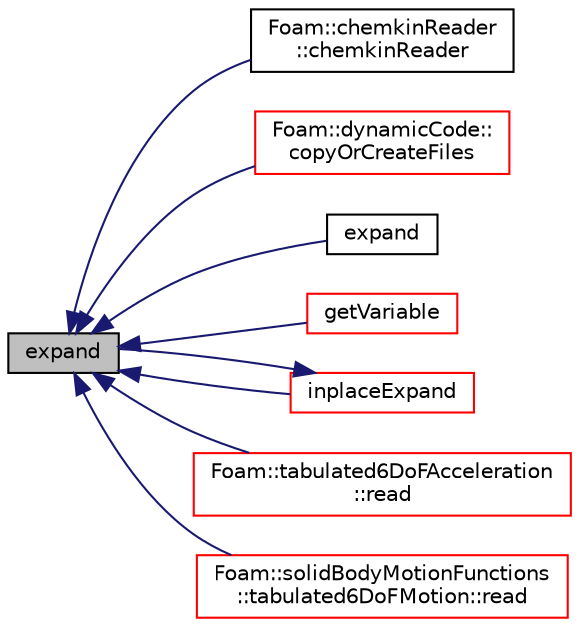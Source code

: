 digraph "expand"
{
  bgcolor="transparent";
  edge [fontname="Helvetica",fontsize="10",labelfontname="Helvetica",labelfontsize="10"];
  node [fontname="Helvetica",fontsize="10",shape=record];
  rankdir="LR";
  Node1 [label="expand",height=0.2,width=0.4,color="black", fillcolor="grey75", style="filled", fontcolor="black"];
  Node1 -> Node2 [dir="back",color="midnightblue",fontsize="10",style="solid",fontname="Helvetica"];
  Node2 [label="Foam::chemkinReader\l::chemkinReader",height=0.2,width=0.4,color="black",URL="$a00268.html#ad5d1c0516a2875bcf47df1f69561dffe",tooltip="Construct by getting the CHEMKIN III file name from dictionary. "];
  Node1 -> Node3 [dir="back",color="midnightblue",fontsize="10",style="solid",fontname="Helvetica"];
  Node3 [label="Foam::dynamicCode::\lcopyOrCreateFiles",height=0.2,width=0.4,color="red",URL="$a00604.html#aafdce80d9c7bfe4288158f3804c5cd53",tooltip="Copy/create files prior to compilation. "];
  Node1 -> Node4 [dir="back",color="midnightblue",fontsize="10",style="solid",fontname="Helvetica"];
  Node4 [label="expand",height=0.2,width=0.4,color="black",URL="$a11064.html#a1d41790a0f1600ea716f2f58416d0a9a",tooltip="Recursively expands (dictionary or environment) variable. "];
  Node1 -> Node5 [dir="back",color="midnightblue",fontsize="10",style="solid",fontname="Helvetica"];
  Node5 [label="getVariable",height=0.2,width=0.4,color="red",URL="$a11064.html#a0b683838814d3a93044a72f190d693ed",tooltip="Get dictionary or (optionally) environment variable. "];
  Node1 -> Node6 [dir="back",color="midnightblue",fontsize="10",style="solid",fontname="Helvetica"];
  Node6 [label="inplaceExpand",height=0.2,width=0.4,color="red",URL="$a11064.html#a7020c3fef9cbe17ac1fcdaaa81fe1076",tooltip="Inplace expand occurences of variables according to the mapping. "];
  Node6 -> Node1 [dir="back",color="midnightblue",fontsize="10",style="solid",fontname="Helvetica"];
  Node1 -> Node7 [dir="back",color="midnightblue",fontsize="10",style="solid",fontname="Helvetica"];
  Node7 [label="Foam::tabulated6DoFAcceleration\l::read",height=0.2,width=0.4,color="red",URL="$a02628.html#a6cb32eddd3d7e49483d3fd4f7d913445",tooltip="Update properties from given dictionary. "];
  Node1 -> Node8 [dir="back",color="midnightblue",fontsize="10",style="solid",fontname="Helvetica"];
  Node8 [label="Foam::solidBodyMotionFunctions\l::tabulated6DoFMotion::read",height=0.2,width=0.4,color="red",URL="$a02629.html#afeed4512a4be2653bc44cb43a1ae0788",tooltip="Update properties from given dictionary. "];
}
